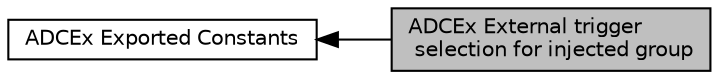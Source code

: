 digraph "ADCEx External trigger selection for injected group"
{
  edge [fontname="Helvetica",fontsize="10",labelfontname="Helvetica",labelfontsize="10"];
  node [fontname="Helvetica",fontsize="10",shape=box];
  rankdir=LR;
  Node1 [label="ADCEx External trigger\l selection for injected group",height=0.2,width=0.4,color="black", fillcolor="grey75", style="filled", fontcolor="black",tooltip=" "];
  Node2 [label="ADCEx Exported Constants",height=0.2,width=0.4,color="black", fillcolor="white", style="filled",URL="$group___a_d_c_ex___exported___constants.html",tooltip=" "];
  Node2->Node1 [shape=plaintext, dir="back", style="solid"];
}
